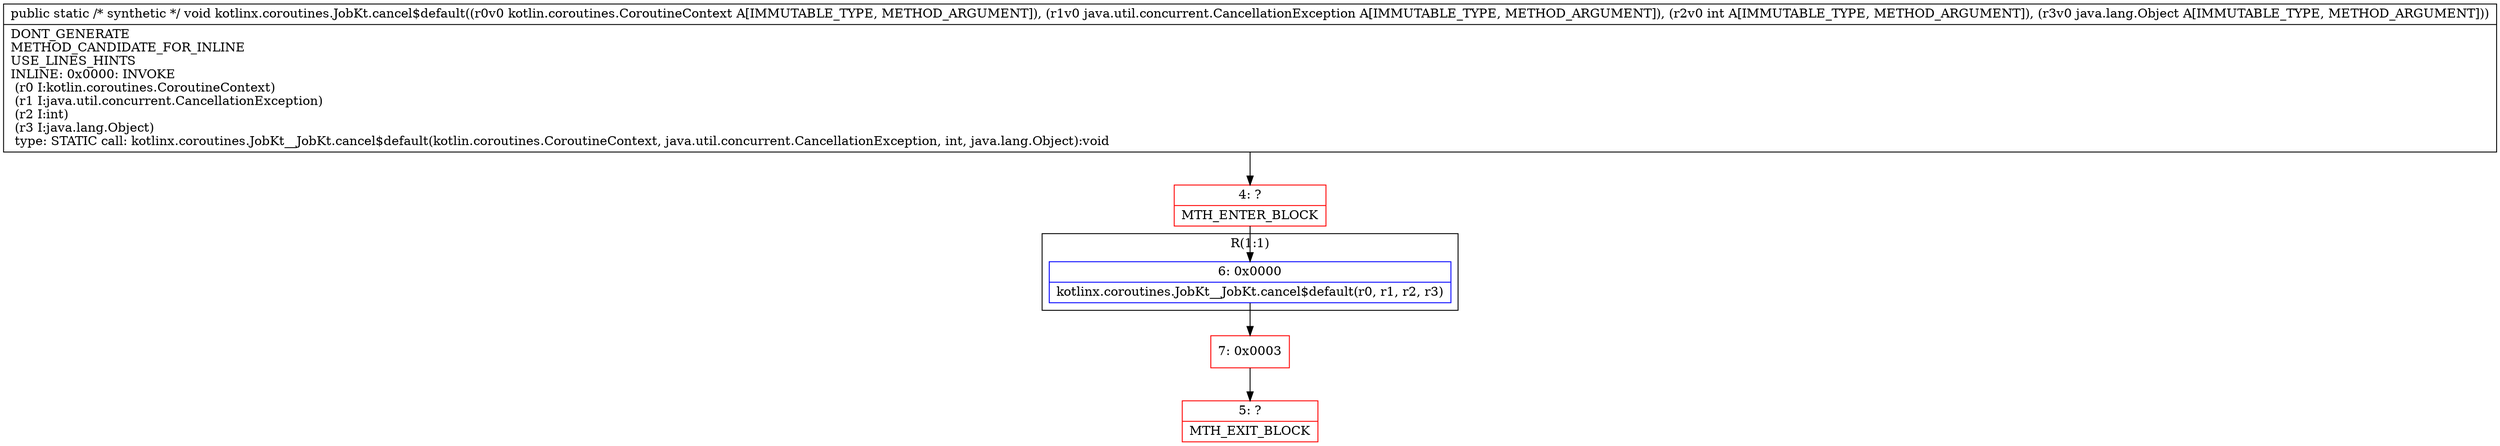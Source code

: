 digraph "CFG forkotlinx.coroutines.JobKt.cancel$default(Lkotlin\/coroutines\/CoroutineContext;Ljava\/util\/concurrent\/CancellationException;ILjava\/lang\/Object;)V" {
subgraph cluster_Region_1664417448 {
label = "R(1:1)";
node [shape=record,color=blue];
Node_6 [shape=record,label="{6\:\ 0x0000|kotlinx.coroutines.JobKt__JobKt.cancel$default(r0, r1, r2, r3)\l}"];
}
Node_4 [shape=record,color=red,label="{4\:\ ?|MTH_ENTER_BLOCK\l}"];
Node_7 [shape=record,color=red,label="{7\:\ 0x0003}"];
Node_5 [shape=record,color=red,label="{5\:\ ?|MTH_EXIT_BLOCK\l}"];
MethodNode[shape=record,label="{public static \/* synthetic *\/ void kotlinx.coroutines.JobKt.cancel$default((r0v0 kotlin.coroutines.CoroutineContext A[IMMUTABLE_TYPE, METHOD_ARGUMENT]), (r1v0 java.util.concurrent.CancellationException A[IMMUTABLE_TYPE, METHOD_ARGUMENT]), (r2v0 int A[IMMUTABLE_TYPE, METHOD_ARGUMENT]), (r3v0 java.lang.Object A[IMMUTABLE_TYPE, METHOD_ARGUMENT]))  | DONT_GENERATE\lMETHOD_CANDIDATE_FOR_INLINE\lUSE_LINES_HINTS\lINLINE: 0x0000: INVOKE  \l  (r0 I:kotlin.coroutines.CoroutineContext)\l  (r1 I:java.util.concurrent.CancellationException)\l  (r2 I:int)\l  (r3 I:java.lang.Object)\l type: STATIC call: kotlinx.coroutines.JobKt__JobKt.cancel$default(kotlin.coroutines.CoroutineContext, java.util.concurrent.CancellationException, int, java.lang.Object):void\l}"];
MethodNode -> Node_4;Node_6 -> Node_7;
Node_4 -> Node_6;
Node_7 -> Node_5;
}

